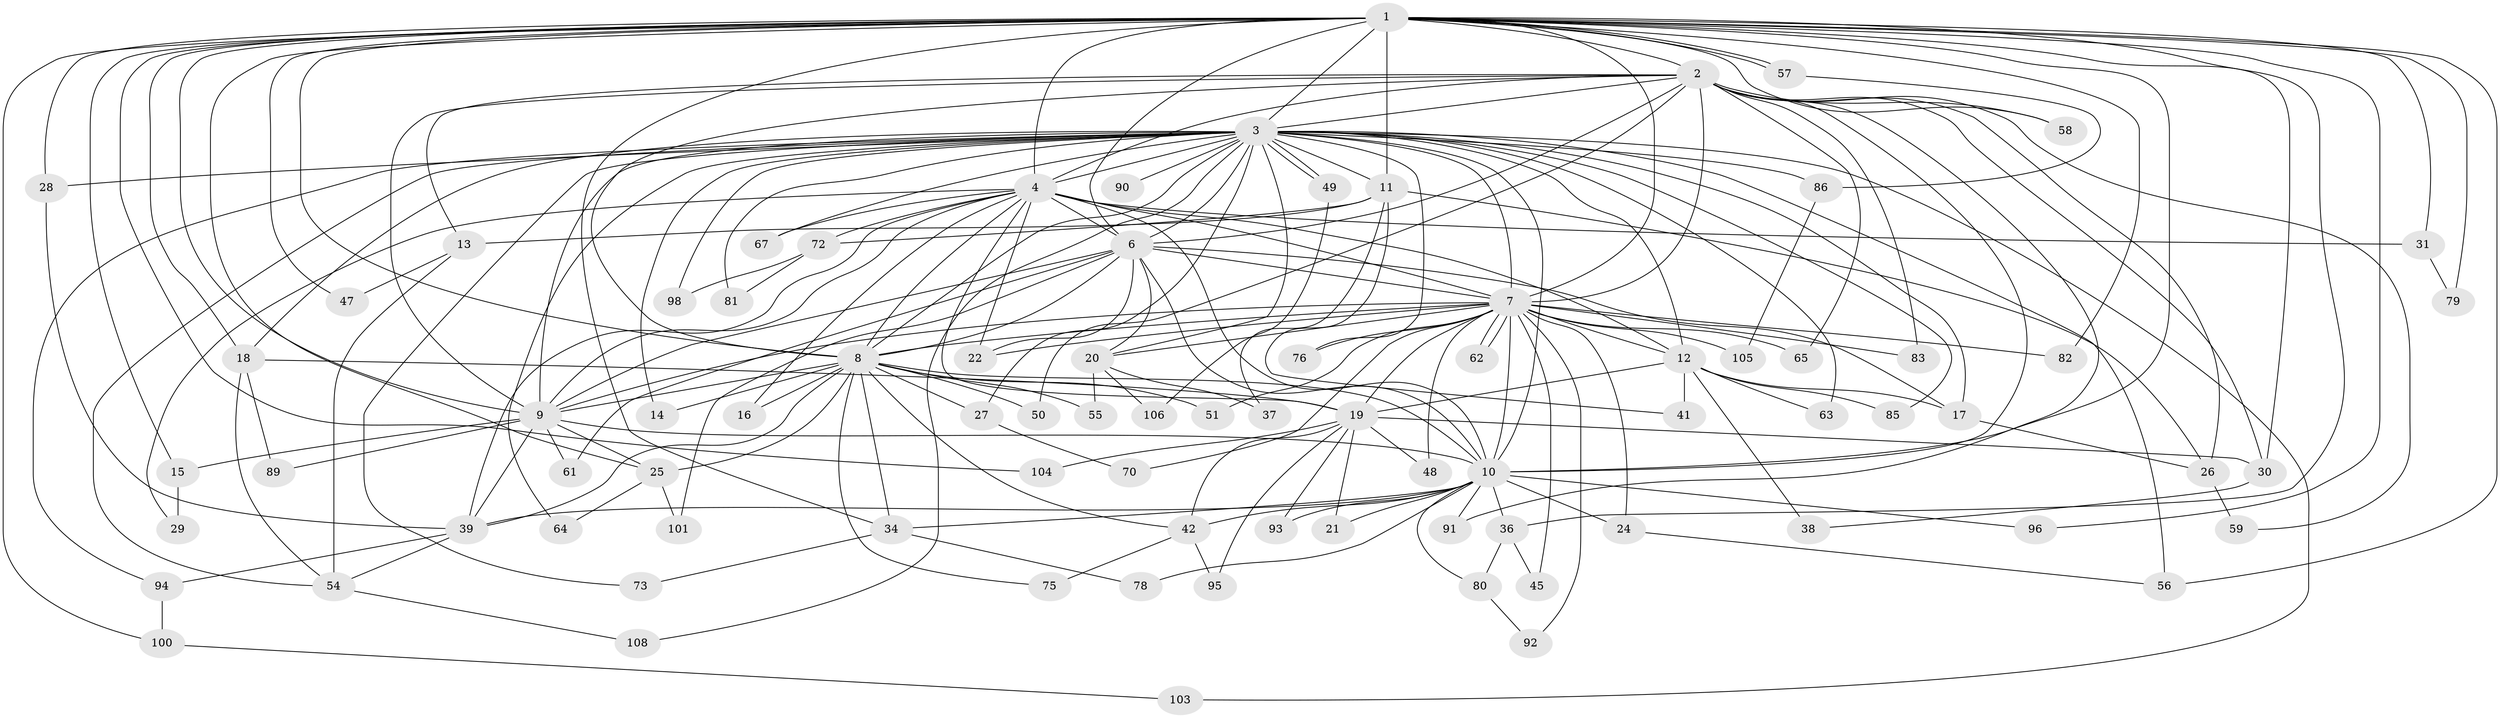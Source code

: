 // Generated by graph-tools (version 1.1) at 2025/23/03/03/25 07:23:39]
// undirected, 83 vertices, 200 edges
graph export_dot {
graph [start="1"]
  node [color=gray90,style=filled];
  1 [super="+5"];
  2 [super="+46"];
  3 [super="+84"];
  4 [super="+77"];
  6 [super="+69"];
  7 [super="+87"];
  8 [super="+88"];
  9 [super="+60"];
  10 [super="+23"];
  11;
  12 [super="+44"];
  13 [super="+74"];
  14;
  15;
  16;
  17 [super="+68"];
  18 [super="+71"];
  19 [super="+52"];
  20;
  21;
  22 [super="+99"];
  24 [super="+40"];
  25;
  26 [super="+97"];
  27;
  28 [super="+102"];
  29 [super="+33"];
  30 [super="+32"];
  31;
  34 [super="+35"];
  36;
  37;
  38;
  39 [super="+107"];
  41;
  42 [super="+43"];
  45;
  47;
  48 [super="+53"];
  49;
  50;
  51;
  54;
  55;
  56 [super="+66"];
  57;
  58;
  59;
  61;
  62;
  63;
  64;
  65;
  67;
  70;
  72;
  73;
  75;
  76;
  78;
  79;
  80;
  81;
  82;
  83;
  85;
  86;
  89;
  90;
  91;
  92;
  93;
  94;
  95;
  96;
  98;
  100;
  101;
  103;
  104;
  105;
  106;
  108;
  1 -- 2 [weight=3];
  1 -- 3 [weight=2];
  1 -- 4 [weight=2];
  1 -- 6 [weight=2];
  1 -- 7 [weight=2];
  1 -- 8 [weight=2];
  1 -- 9 [weight=2];
  1 -- 10 [weight=3];
  1 -- 11;
  1 -- 15;
  1 -- 18;
  1 -- 25;
  1 -- 57;
  1 -- 57;
  1 -- 58;
  1 -- 79;
  1 -- 82;
  1 -- 100;
  1 -- 104;
  1 -- 28;
  1 -- 30;
  1 -- 31;
  1 -- 96;
  1 -- 34;
  1 -- 36;
  1 -- 47;
  1 -- 56;
  2 -- 3;
  2 -- 4;
  2 -- 6;
  2 -- 7;
  2 -- 8;
  2 -- 9;
  2 -- 10;
  2 -- 13;
  2 -- 26;
  2 -- 50;
  2 -- 58;
  2 -- 59;
  2 -- 65;
  2 -- 83;
  2 -- 91;
  2 -- 30;
  3 -- 4;
  3 -- 6;
  3 -- 7;
  3 -- 8;
  3 -- 9;
  3 -- 10;
  3 -- 11;
  3 -- 12;
  3 -- 14;
  3 -- 17;
  3 -- 18;
  3 -- 20;
  3 -- 27;
  3 -- 28;
  3 -- 49;
  3 -- 49;
  3 -- 56;
  3 -- 63;
  3 -- 64;
  3 -- 67;
  3 -- 73;
  3 -- 76;
  3 -- 81;
  3 -- 85;
  3 -- 86;
  3 -- 90 [weight=2];
  3 -- 94;
  3 -- 98;
  3 -- 103;
  3 -- 108;
  3 -- 54;
  4 -- 6;
  4 -- 7;
  4 -- 8 [weight=2];
  4 -- 9;
  4 -- 10;
  4 -- 12;
  4 -- 16;
  4 -- 22;
  4 -- 29;
  4 -- 31;
  4 -- 67;
  4 -- 72;
  4 -- 39;
  4 -- 19;
  6 -- 7;
  6 -- 8;
  6 -- 9;
  6 -- 10;
  6 -- 61;
  6 -- 101;
  6 -- 20;
  6 -- 17;
  6 -- 22;
  7 -- 8 [weight=2];
  7 -- 9;
  7 -- 10;
  7 -- 19;
  7 -- 20;
  7 -- 22;
  7 -- 24;
  7 -- 45;
  7 -- 48 [weight=2];
  7 -- 51;
  7 -- 62;
  7 -- 62;
  7 -- 65;
  7 -- 70;
  7 -- 76;
  7 -- 82;
  7 -- 83;
  7 -- 92;
  7 -- 105;
  7 -- 12;
  8 -- 9;
  8 -- 10;
  8 -- 14;
  8 -- 16;
  8 -- 25;
  8 -- 27;
  8 -- 34;
  8 -- 39;
  8 -- 42;
  8 -- 50;
  8 -- 51;
  8 -- 55;
  8 -- 75;
  9 -- 10;
  9 -- 15;
  9 -- 61;
  9 -- 39;
  9 -- 89;
  9 -- 25;
  10 -- 21;
  10 -- 24 [weight=2];
  10 -- 36;
  10 -- 78;
  10 -- 80;
  10 -- 91;
  10 -- 93;
  10 -- 96;
  10 -- 42;
  10 -- 39;
  10 -- 34;
  11 -- 13;
  11 -- 37;
  11 -- 41;
  11 -- 72;
  11 -- 26;
  12 -- 17;
  12 -- 19;
  12 -- 38;
  12 -- 41;
  12 -- 63;
  12 -- 85;
  13 -- 47;
  13 -- 54;
  15 -- 29 [weight=2];
  17 -- 26;
  18 -- 54;
  18 -- 89;
  18 -- 19;
  19 -- 21;
  19 -- 30;
  19 -- 48;
  19 -- 93;
  19 -- 95;
  19 -- 42;
  19 -- 104;
  20 -- 37;
  20 -- 55;
  20 -- 106;
  24 -- 56;
  25 -- 64;
  25 -- 101;
  26 -- 59;
  27 -- 70;
  28 -- 39;
  30 -- 38;
  31 -- 79;
  34 -- 73;
  34 -- 78;
  36 -- 45;
  36 -- 80;
  39 -- 54;
  39 -- 94;
  42 -- 75;
  42 -- 95;
  49 -- 106;
  54 -- 108;
  57 -- 86;
  72 -- 81;
  72 -- 98;
  80 -- 92;
  86 -- 105;
  94 -- 100;
  100 -- 103;
}
